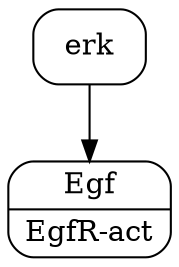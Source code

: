 digraph G {
    node [shape=Mrecord];
    a [label = " erk "];
    c [label = "{ Egf | EgfR-act }"];
    a -> c 
}
